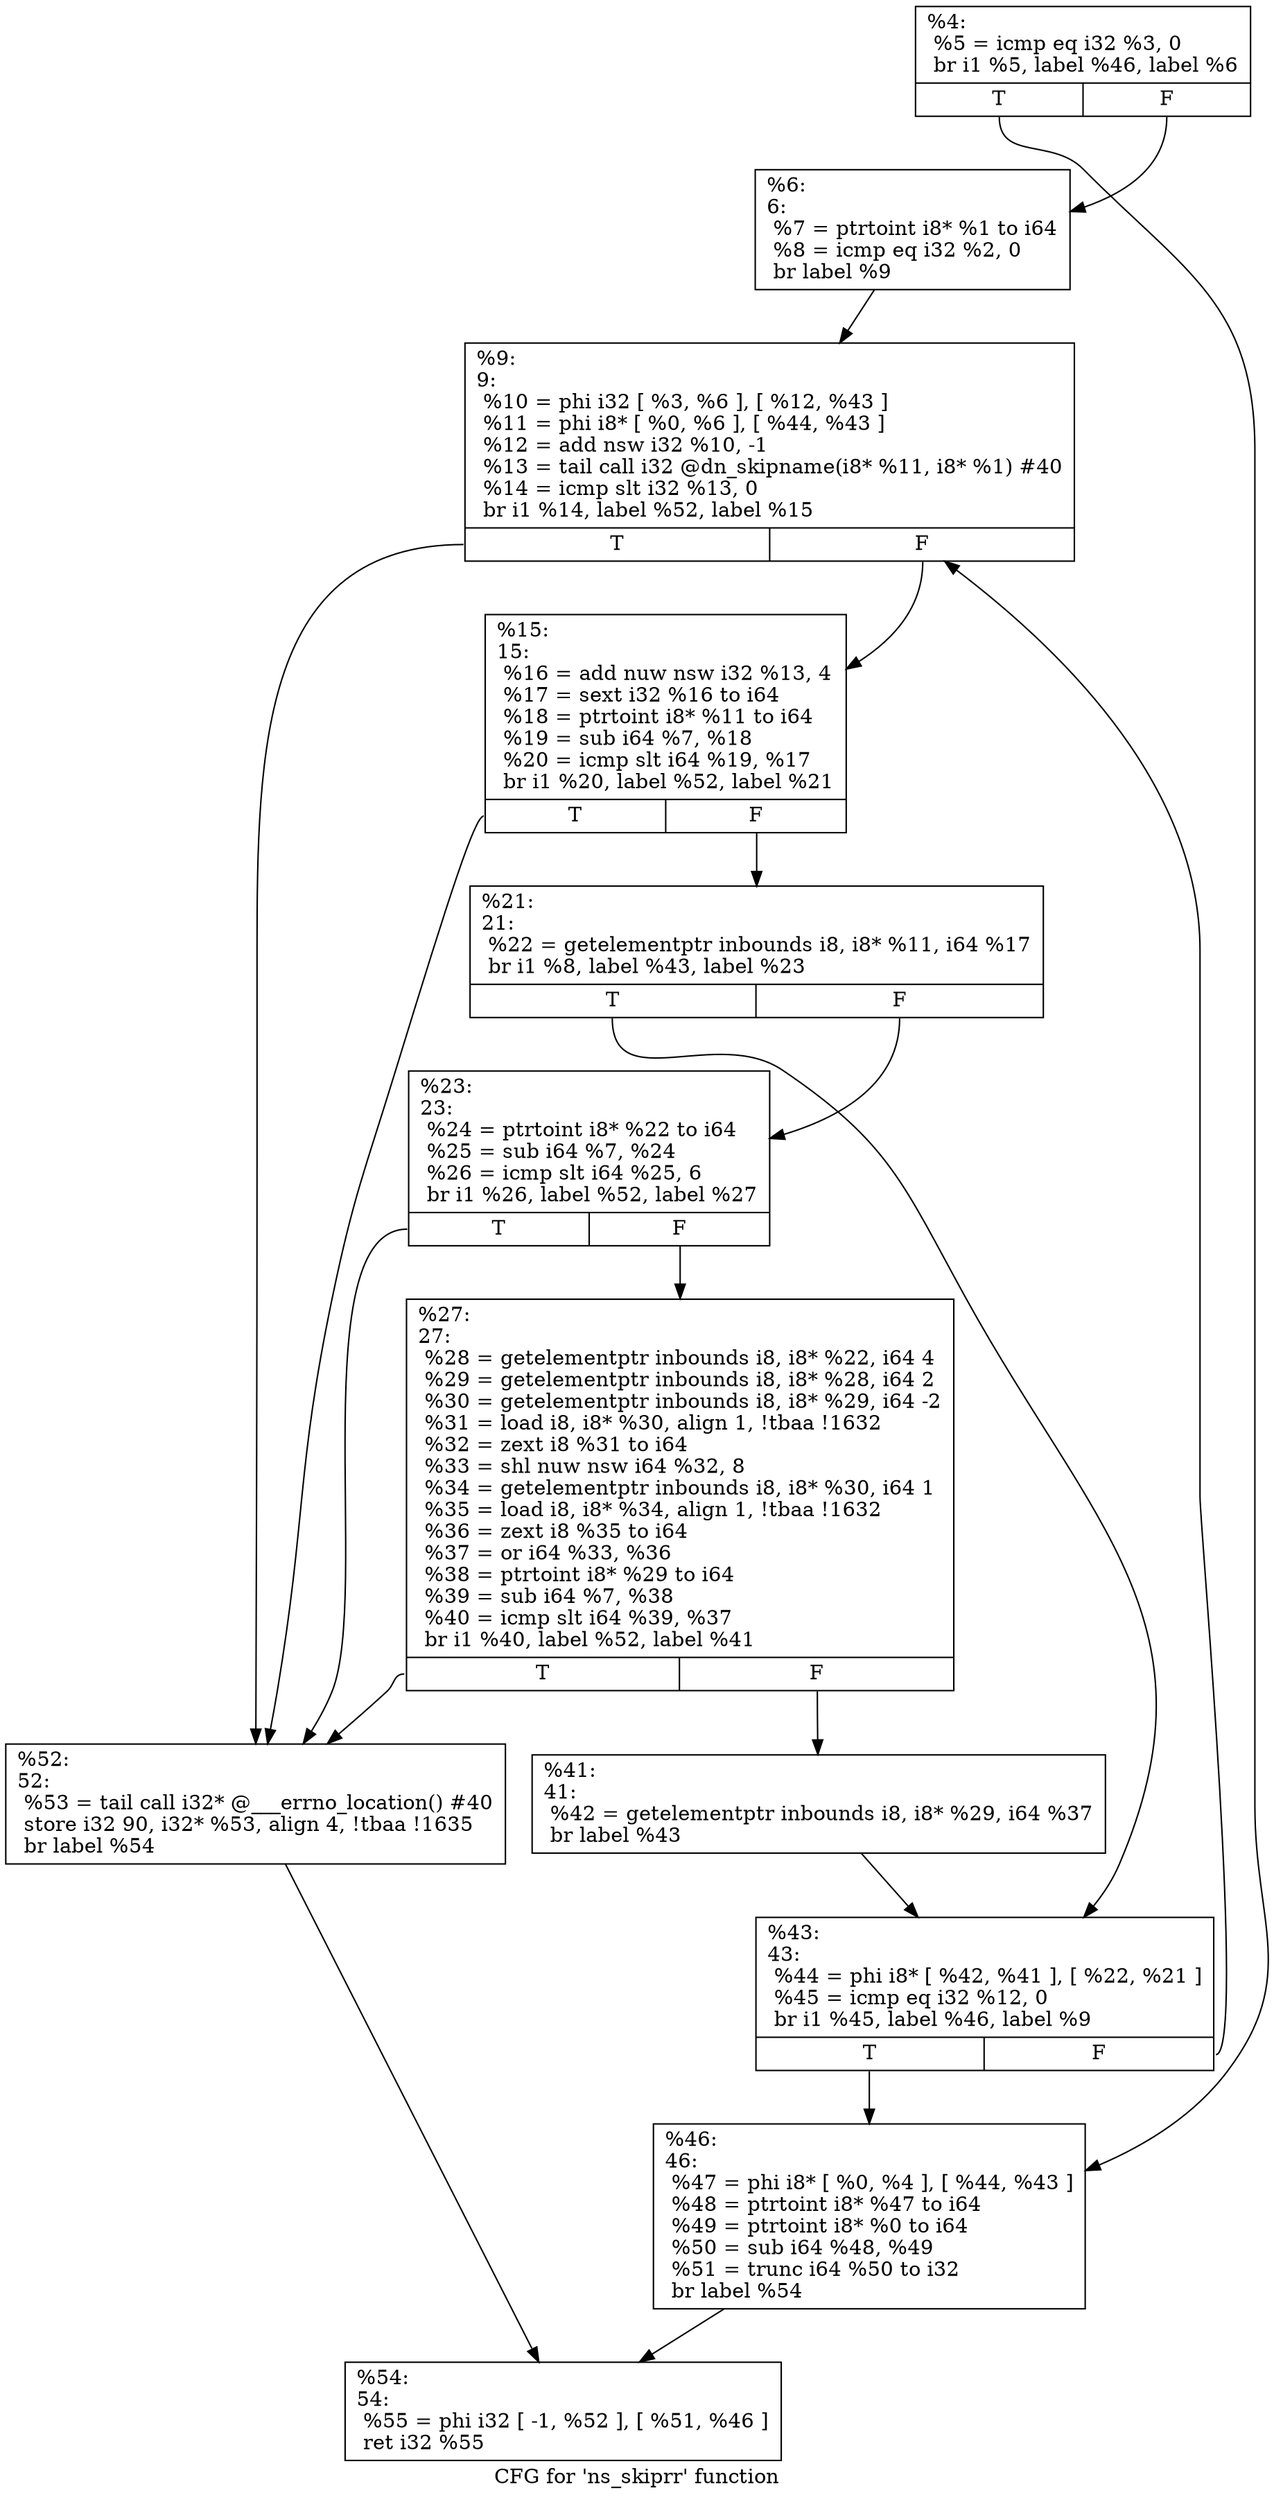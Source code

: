 digraph "CFG for 'ns_skiprr' function" {
	label="CFG for 'ns_skiprr' function";

	Node0x1c05df0 [shape=record,label="{%4:\l  %5 = icmp eq i32 %3, 0\l  br i1 %5, label %46, label %6\l|{<s0>T|<s1>F}}"];
	Node0x1c05df0:s0 -> Node0x1c06170;
	Node0x1c05df0:s1 -> Node0x1c05ef0;
	Node0x1c05ef0 [shape=record,label="{%6:\l6:                                                \l  %7 = ptrtoint i8* %1 to i64\l  %8 = icmp eq i32 %2, 0\l  br label %9\l}"];
	Node0x1c05ef0 -> Node0x1c05f40;
	Node0x1c05f40 [shape=record,label="{%9:\l9:                                                \l  %10 = phi i32 [ %3, %6 ], [ %12, %43 ]\l  %11 = phi i8* [ %0, %6 ], [ %44, %43 ]\l  %12 = add nsw i32 %10, -1\l  %13 = tail call i32 @dn_skipname(i8* %11, i8* %1) #40\l  %14 = icmp slt i32 %13, 0\l  br i1 %14, label %52, label %15\l|{<s0>T|<s1>F}}"];
	Node0x1c05f40:s0 -> Node0x1c061c0;
	Node0x1c05f40:s1 -> Node0x1c05f90;
	Node0x1c05f90 [shape=record,label="{%15:\l15:                                               \l  %16 = add nuw nsw i32 %13, 4\l  %17 = sext i32 %16 to i64\l  %18 = ptrtoint i8* %11 to i64\l  %19 = sub i64 %7, %18\l  %20 = icmp slt i64 %19, %17\l  br i1 %20, label %52, label %21\l|{<s0>T|<s1>F}}"];
	Node0x1c05f90:s0 -> Node0x1c061c0;
	Node0x1c05f90:s1 -> Node0x1c05fe0;
	Node0x1c05fe0 [shape=record,label="{%21:\l21:                                               \l  %22 = getelementptr inbounds i8, i8* %11, i64 %17\l  br i1 %8, label %43, label %23\l|{<s0>T|<s1>F}}"];
	Node0x1c05fe0:s0 -> Node0x1c06120;
	Node0x1c05fe0:s1 -> Node0x1c06030;
	Node0x1c06030 [shape=record,label="{%23:\l23:                                               \l  %24 = ptrtoint i8* %22 to i64\l  %25 = sub i64 %7, %24\l  %26 = icmp slt i64 %25, 6\l  br i1 %26, label %52, label %27\l|{<s0>T|<s1>F}}"];
	Node0x1c06030:s0 -> Node0x1c061c0;
	Node0x1c06030:s1 -> Node0x1c06080;
	Node0x1c06080 [shape=record,label="{%27:\l27:                                               \l  %28 = getelementptr inbounds i8, i8* %22, i64 4\l  %29 = getelementptr inbounds i8, i8* %28, i64 2\l  %30 = getelementptr inbounds i8, i8* %29, i64 -2\l  %31 = load i8, i8* %30, align 1, !tbaa !1632\l  %32 = zext i8 %31 to i64\l  %33 = shl nuw nsw i64 %32, 8\l  %34 = getelementptr inbounds i8, i8* %30, i64 1\l  %35 = load i8, i8* %34, align 1, !tbaa !1632\l  %36 = zext i8 %35 to i64\l  %37 = or i64 %33, %36\l  %38 = ptrtoint i8* %29 to i64\l  %39 = sub i64 %7, %38\l  %40 = icmp slt i64 %39, %37\l  br i1 %40, label %52, label %41\l|{<s0>T|<s1>F}}"];
	Node0x1c06080:s0 -> Node0x1c061c0;
	Node0x1c06080:s1 -> Node0x1c060d0;
	Node0x1c060d0 [shape=record,label="{%41:\l41:                                               \l  %42 = getelementptr inbounds i8, i8* %29, i64 %37\l  br label %43\l}"];
	Node0x1c060d0 -> Node0x1c06120;
	Node0x1c06120 [shape=record,label="{%43:\l43:                                               \l  %44 = phi i8* [ %42, %41 ], [ %22, %21 ]\l  %45 = icmp eq i32 %12, 0\l  br i1 %45, label %46, label %9\l|{<s0>T|<s1>F}}"];
	Node0x1c06120:s0 -> Node0x1c06170;
	Node0x1c06120:s1 -> Node0x1c05f40;
	Node0x1c06170 [shape=record,label="{%46:\l46:                                               \l  %47 = phi i8* [ %0, %4 ], [ %44, %43 ]\l  %48 = ptrtoint i8* %47 to i64\l  %49 = ptrtoint i8* %0 to i64\l  %50 = sub i64 %48, %49\l  %51 = trunc i64 %50 to i32\l  br label %54\l}"];
	Node0x1c06170 -> Node0x1c06210;
	Node0x1c061c0 [shape=record,label="{%52:\l52:                                               \l  %53 = tail call i32* @___errno_location() #40\l  store i32 90, i32* %53, align 4, !tbaa !1635\l  br label %54\l}"];
	Node0x1c061c0 -> Node0x1c06210;
	Node0x1c06210 [shape=record,label="{%54:\l54:                                               \l  %55 = phi i32 [ -1, %52 ], [ %51, %46 ]\l  ret i32 %55\l}"];
}
